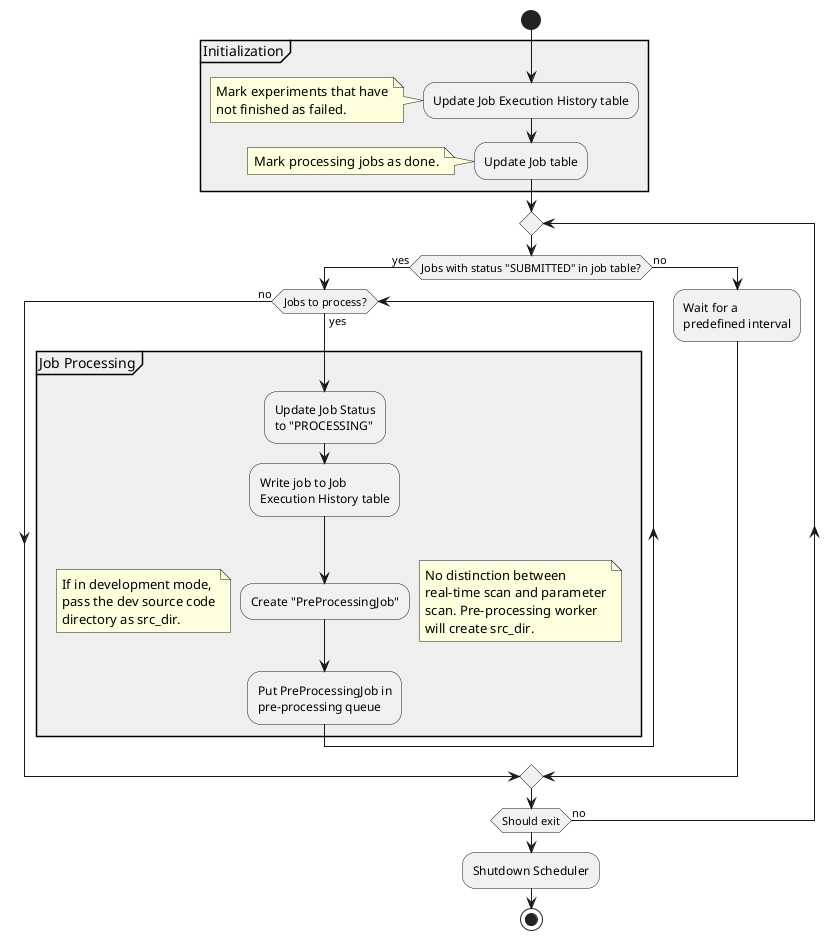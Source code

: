 @startuml
 
start
partition #00000010 Initialization {
    :Update Job Execution History table;
    note left
        Mark experiments that have
        not finished as failed.
    end note
    :Update Job table;
    note left
        Mark processing jobs as done.
    end note
}
repeat
    if (Jobs with status "SUBMITTED" in job table?) then (yes)
        while (Jobs to process?) is (yes)
            partition #00000010 Job Processing {
                :Update Job Status
                to "PROCESSING";
                :Write job to Job
                Execution History table;
                :Create "PreProcessingJob";
                note left
                    If in development mode,
                    pass the dev source code
                    directory as src_dir.
                end note
                note right
                    No distinction between 
                    real-time scan and parameter
                    scan. Pre-processing worker
                    will create src_dir.
                end note
                :Put PreProcessingJob in
                pre-processing queue;
            }
        endwhile (no)
    else (no)
        :Wait for a
        predefined interval;
    endif
repeat while (Should exit) is (no)

:Shutdown Scheduler;

stop
@enduml

